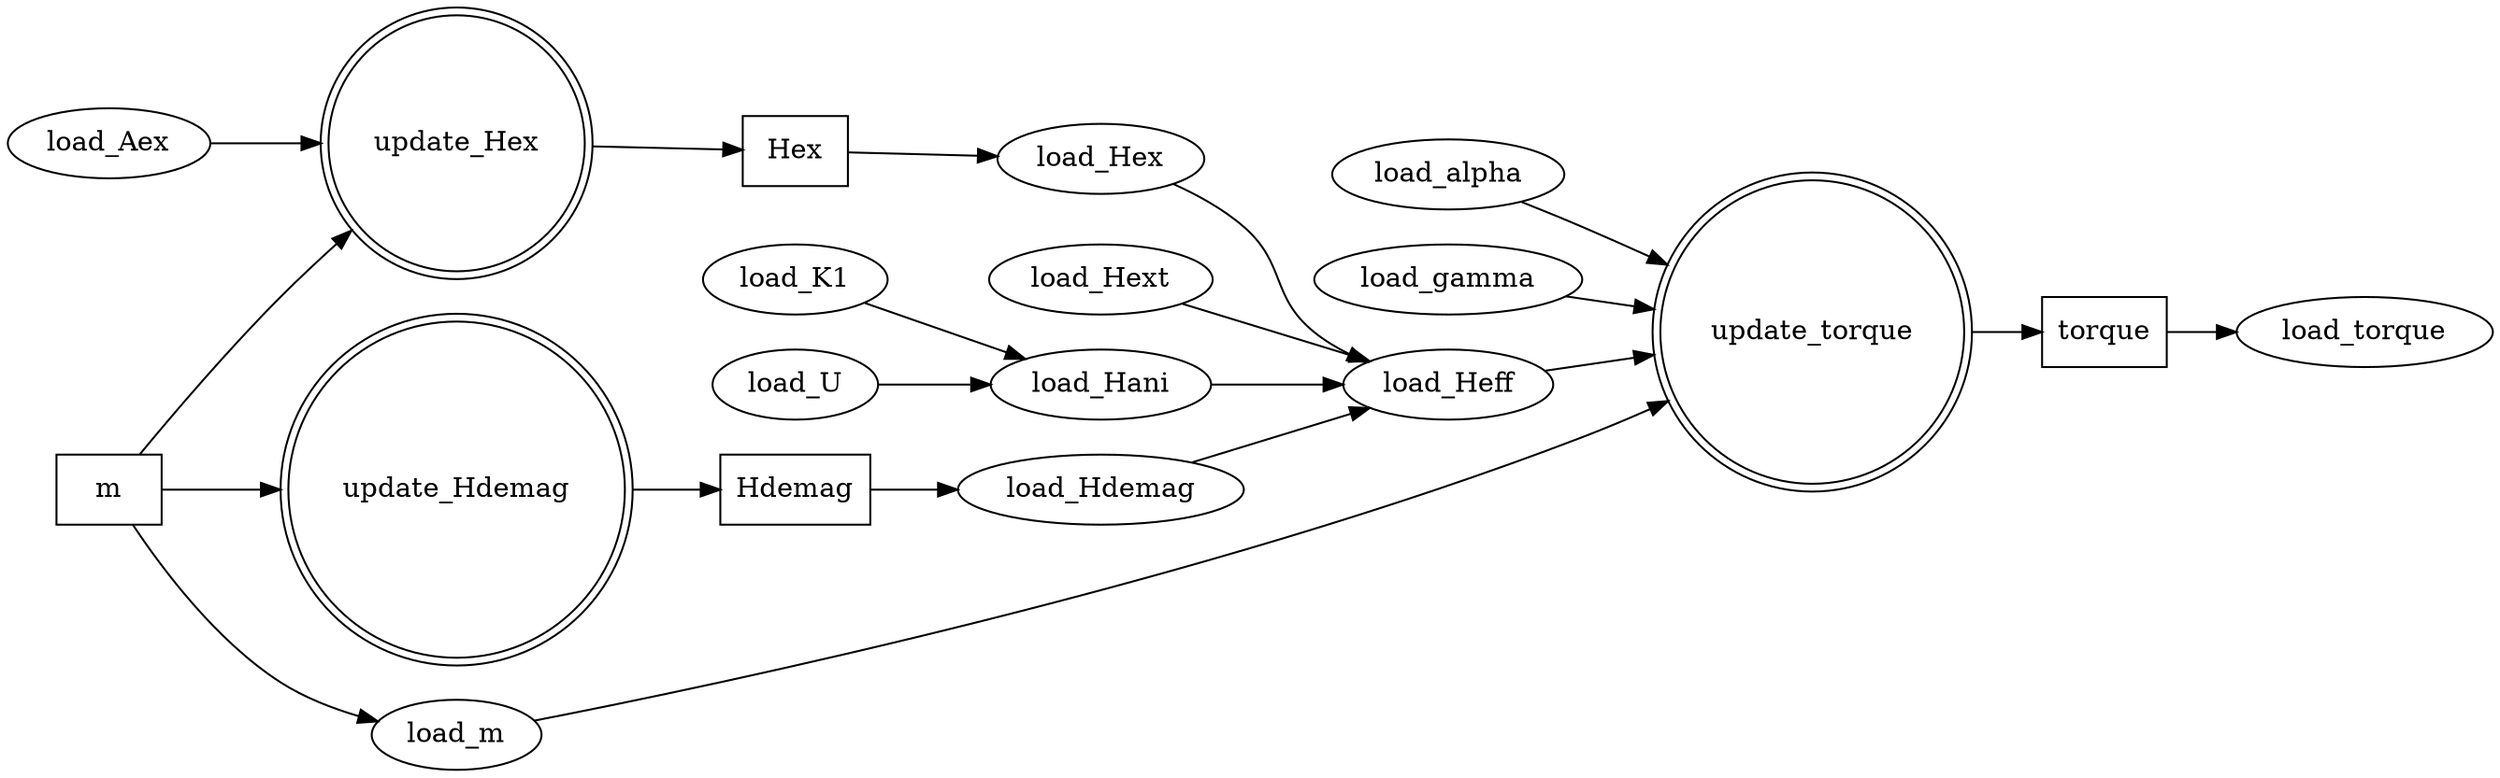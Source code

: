 digraph engine{

rankdir=LR

node [ shape = "oval" ]

#Action[shape="oval"]
#in1->Action->out1
#in2->Action->out2

update_torque[shape="doublecircle"]
torque[shape="rect"]
load_torque
update_torque->torque
torque->load_torque
load_torque[rank=sink]

load_alpha->update_torque
load_gamma->update_torque

load_Hext
load_Hext->load_Heff

m[shape="rect"]
m[rank="source"]
m->load_m
load_m->update_torque

#solver[shape="doublecircle" style="filled"]
#load_torque->solver
#solver->m

load_Hani->load_Heff
load_K1->load_Hani
load_U->load_Hani

update_Hdemag[shape="doublecircle"]
Hdemag[shape="rect"]
update_Hdemag->Hdemag
Hdemag->load_Hdemag
m->update_Hdemag
load_Hdemag->load_Heff

update_Hex[shape="doublecircle"]
Hex[shape="rect"]
update_Hex->Hex
Hex->load_Hex
m->update_Hex
load_Hex->load_Heff
load_Aex->update_Hex

load_Heff
load_Heff->update_torque
}
